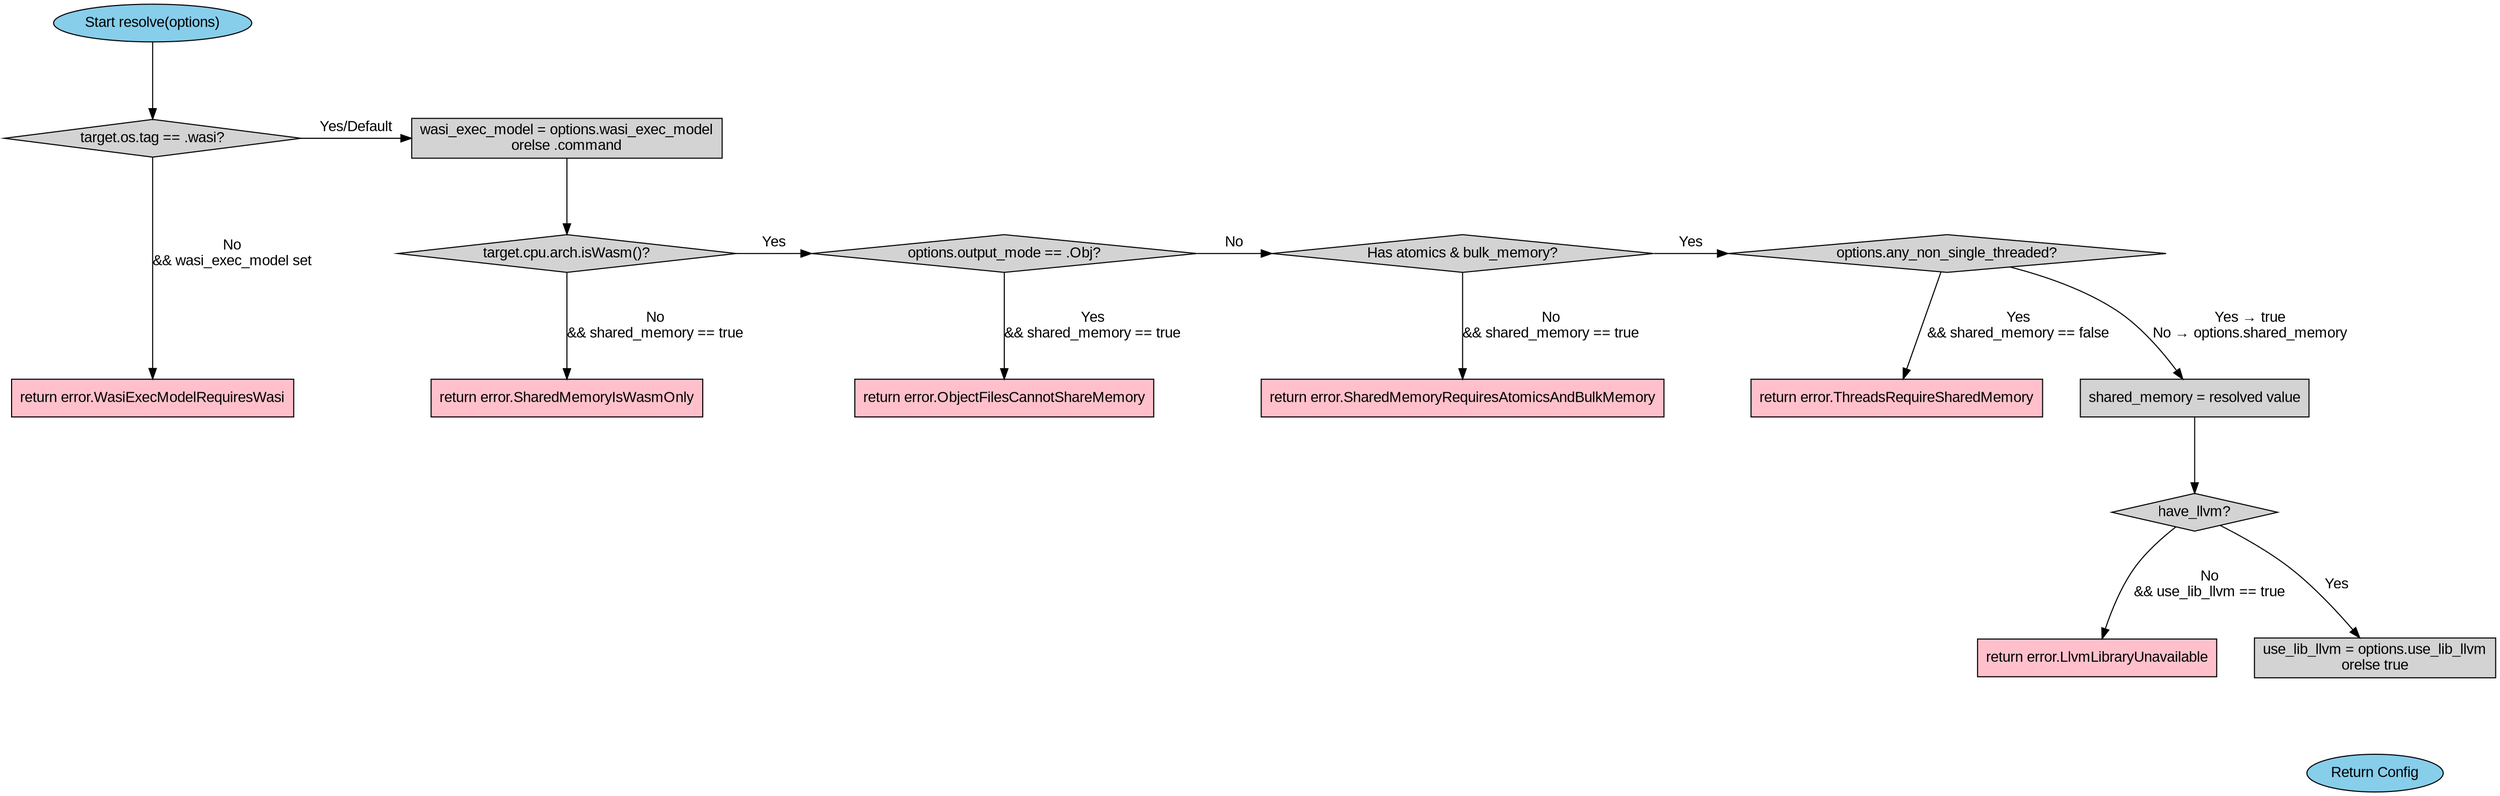 
digraph resolve_flow {
    graph [fontname="Arial", nodesep=0.5, ranksep=1];
    node [fontname="Arial", shape=rectangle, style=filled, fillcolor="lightgray"];
    edge [fontname="Arial"];

    start [label="Start resolve(options)", shape=ellipse, fillcolor="skyblue"];
    end [label="Return Config", shape=ellipse, fillcolor="skyblue"];

    // WASI exec model
    check_wasi_os [label="target.os.tag == .wasi?", shape=diamond];
    check_wasi_os -> error_wasi_exec_model [label="No\n&& wasi_exec_model set"];
    check_wasi_os -> set_wasi_exec_model [label="Yes/Default"];
    error_wasi_exec_model [label="return error.WasiExecModelRequiresWasi", shape=box, fillcolor="pink"];
    set_wasi_exec_model [label="wasi_exec_model = options.wasi_exec_model\norelse .command"];

    // Shared memory logic
    check_wasm_arch [label="target.cpu.arch.isWasm()?", shape=diamond];
    check_wasm_arch -> error_shared_memory_wasm [label="No\n&& shared_memory == true"];
    check_wasm_arch -> check_output_mode [label="Yes"];
    error_shared_memory_wasm [label="return error.SharedMemoryIsWasmOnly", shape=box, fillcolor="pink"];

    check_output_mode [label="options.output_mode == .Obj?", shape=diamond];
    check_output_mode -> error_obj_shared_memory [label="Yes\n&& shared_memory == true"];
    check_output_mode -> check_atomics [label="No"];
    error_obj_shared_memory [label="return error.ObjectFilesCannotShareMemory", shape=box, fillcolor="pink"];

    check_atomics [label="Has atomics & bulk_memory?", shape=diamond];
    check_atomics -> error_atomics_required [label="No\n&& shared_memory == true"];
    check_atomics -> check_threads [label="Yes"];
    error_atomics_required [label="return error.SharedMemoryRequiresAtomicsAndBulkMemory", shape=box, fillcolor="pink"];

    check_threads [label="options.any_non_single_threaded?", shape=diamond];
    check_threads -> error_threads_require_shared [label="Yes\n&& shared_memory == false"];
    check_threads -> set_shared_memory [label="Yes → true\nNo → options.shared_memory"];
    error_threads_require_shared [label="return error.ThreadsRequireSharedMemory", shape=box, fillcolor="pink"];
    set_shared_memory [label="shared_memory = resolved value"];

    // LLVM library check
    check_llvm_available [label="have_llvm?", shape=diamond];
    check_llvm_available -> error_llvm_unavailable [label="No\n&& use_lib_llvm == true"];
    check_llvm_available -> set_use_lib_llvm [label="Yes"];
    error_llvm_unavailable [label="return error.LlvmLibraryUnavailable", shape=box, fillcolor="pink"];
    set_use_lib_llvm [label="use_lib_llvm = options.use_lib_llvm\norelse true"];

    // Main logic connections
    start -> check_wasi_os;
    set_wasi_exec_model -> check_wasm_arch;
    set_shared_memory -> check_llvm_available;
    set_use_lib_llvm -> end [style=invis];  // 示意流程继续
    
    // 其他分支省略以保持简洁...
    end [fillcolor="skyblue"];
    
    // 层级排列
    {rank=same; check_wasi_os set_wasi_exec_model}
    {rank=same; check_wasm_arch check_output_mode check_atomics check_threads}
    {rank=same; error_wasi_exec_model error_shared_memory_wasm}
}
